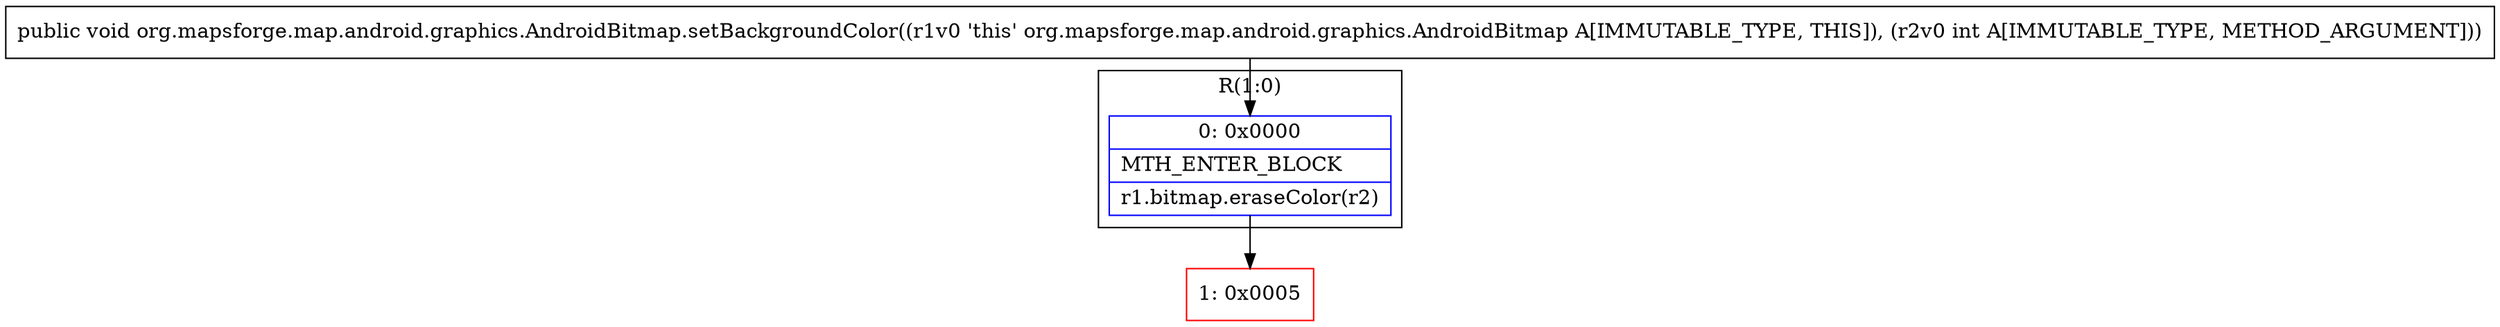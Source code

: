 digraph "CFG fororg.mapsforge.map.android.graphics.AndroidBitmap.setBackgroundColor(I)V" {
subgraph cluster_Region_1400054229 {
label = "R(1:0)";
node [shape=record,color=blue];
Node_0 [shape=record,label="{0\:\ 0x0000|MTH_ENTER_BLOCK\l|r1.bitmap.eraseColor(r2)\l}"];
}
Node_1 [shape=record,color=red,label="{1\:\ 0x0005}"];
MethodNode[shape=record,label="{public void org.mapsforge.map.android.graphics.AndroidBitmap.setBackgroundColor((r1v0 'this' org.mapsforge.map.android.graphics.AndroidBitmap A[IMMUTABLE_TYPE, THIS]), (r2v0 int A[IMMUTABLE_TYPE, METHOD_ARGUMENT])) }"];
MethodNode -> Node_0;
Node_0 -> Node_1;
}

